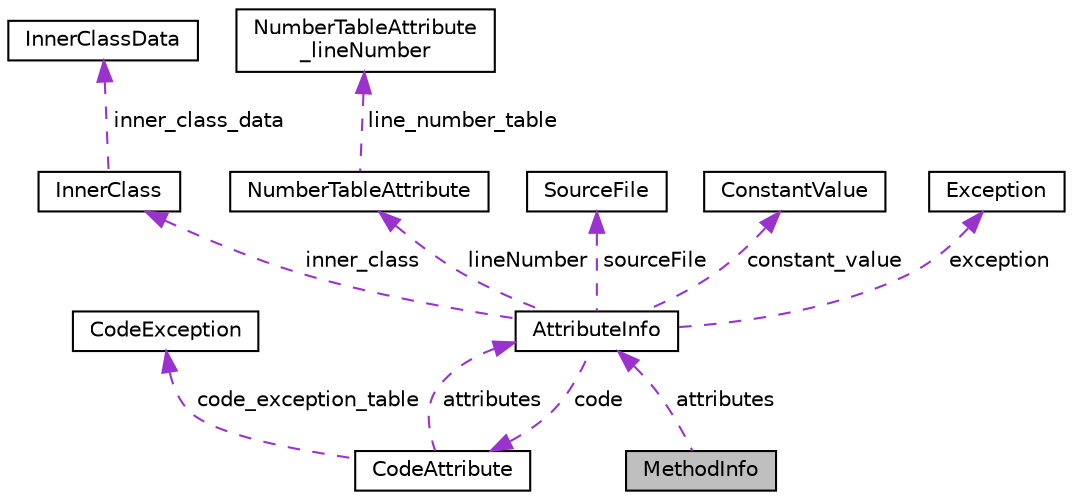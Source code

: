 digraph "MethodInfo"
{
  edge [fontname="Helvetica",fontsize="10",labelfontname="Helvetica",labelfontsize="10"];
  node [fontname="Helvetica",fontsize="10",shape=record];
  Node1 [label="MethodInfo",height=0.2,width=0.4,color="black", fillcolor="grey75", style="filled", fontcolor="black"];
  Node2 -> Node1 [dir="back",color="darkorchid3",fontsize="10",style="dashed",label=" attributes" ,fontname="Helvetica"];
  Node2 [label="AttributeInfo",height=0.2,width=0.4,color="black", fillcolor="white", style="filled",URL="$class_attribute_info.html",tooltip="classe contém name_index e length(uint32) - todos uint16; Há também uma union que tem como principio ..."];
  Node3 -> Node2 [dir="back",color="darkorchid3",fontsize="10",style="dashed",label=" inner_class" ,fontname="Helvetica"];
  Node3 [label="InnerClass",height=0.2,width=0.4,color="black", fillcolor="white", style="filled",URL="$class_inner_class.html",tooltip="classe contém class_length e ponteiro para inner_class_data - todos uint16; Além disso contém metodos..."];
  Node4 -> Node3 [dir="back",color="darkorchid3",fontsize="10",style="dashed",label=" inner_class_data" ,fontname="Helvetica"];
  Node4 [label="InnerClassData",height=0.2,width=0.4,color="black", fillcolor="white", style="filled",URL="$class_inner_class_data.html",tooltip="classe contém inner_class_info_index, outer_class_info_index, inner_name_index e inner_class_access_f..."];
  Node5 -> Node2 [dir="back",color="darkorchid3",fontsize="10",style="dashed",label=" lineNumber" ,fontname="Helvetica"];
  Node5 [label="NumberTableAttribute",height=0.2,width=0.4,color="black", fillcolor="white", style="filled",URL="$class_number_table_attribute.html",tooltip="classe contém length e ponteiro para line_number_table- todos uint16; Além contém métodos como leitor..."];
  Node6 -> Node5 [dir="back",color="darkorchid3",fontsize="10",style="dashed",label=" line_number_table" ,fontname="Helvetica"];
  Node6 [label="NumberTableAttribute\l_lineNumber",height=0.2,width=0.4,color="black", fillcolor="white", style="filled",URL="$class_number_table_attribute__line_number.html",tooltip="classe contém strat_pc e lineNumber - todos uint16; "];
  Node7 -> Node2 [dir="back",color="darkorchid3",fontsize="10",style="dashed",label=" sourceFile" ,fontname="Helvetica"];
  Node7 [label="SourceFile",height=0.2,width=0.4,color="black", fillcolor="white", style="filled",URL="$class_source_file.html",tooltip="classe contém sourceFileIndex - todos uint16; Além contém métodos como leitor e print; ..."];
  Node8 -> Node2 [dir="back",color="darkorchid3",fontsize="10",style="dashed",label=" constant_value" ,fontname="Helvetica"];
  Node8 [label="ConstantValue",height=0.2,width=0.4,color="black", fillcolor="white", style="filled",URL="$class_constant_value.html",tooltip="classe contém Além contém métodos como destrutor, leitor e print "];
  Node9 -> Node2 [dir="back",color="darkorchid3",fontsize="10",style="dashed",label=" exception" ,fontname="Helvetica"];
  Node9 [label="Exception",height=0.2,width=0.4,color="black", fillcolor="white", style="filled",URL="$class_exception.html",tooltip="classe contém number_exceptions e exception_index_table - todos uint16; Além contém métodos como dest..."];
  Node10 -> Node2 [dir="back",color="darkorchid3",fontsize="10",style="dashed",label=" code" ,fontname="Helvetica"];
  Node10 [label="CodeAttribute",height=0.2,width=0.4,color="black", fillcolor="white", style="filled",URL="$class_code_attribute.html",tooltip="classe Atributos que consiste em max_stacks, max_locals, code_length(uint32), ponteiro para code(uint..."];
  Node2 -> Node10 [dir="back",color="darkorchid3",fontsize="10",style="dashed",label=" attributes" ,fontname="Helvetica"];
  Node11 -> Node10 [dir="back",color="darkorchid3",fontsize="10",style="dashed",label=" code_exception_table" ,fontname="Helvetica"];
  Node11 [label="CodeException",height=0.2,width=0.4,color="black", fillcolor="white", style="filled",URL="$class_code_exception.html",tooltip="classe contém start_pc, end_pc, handler_pc e catch_type - todos uint16; "];
}
